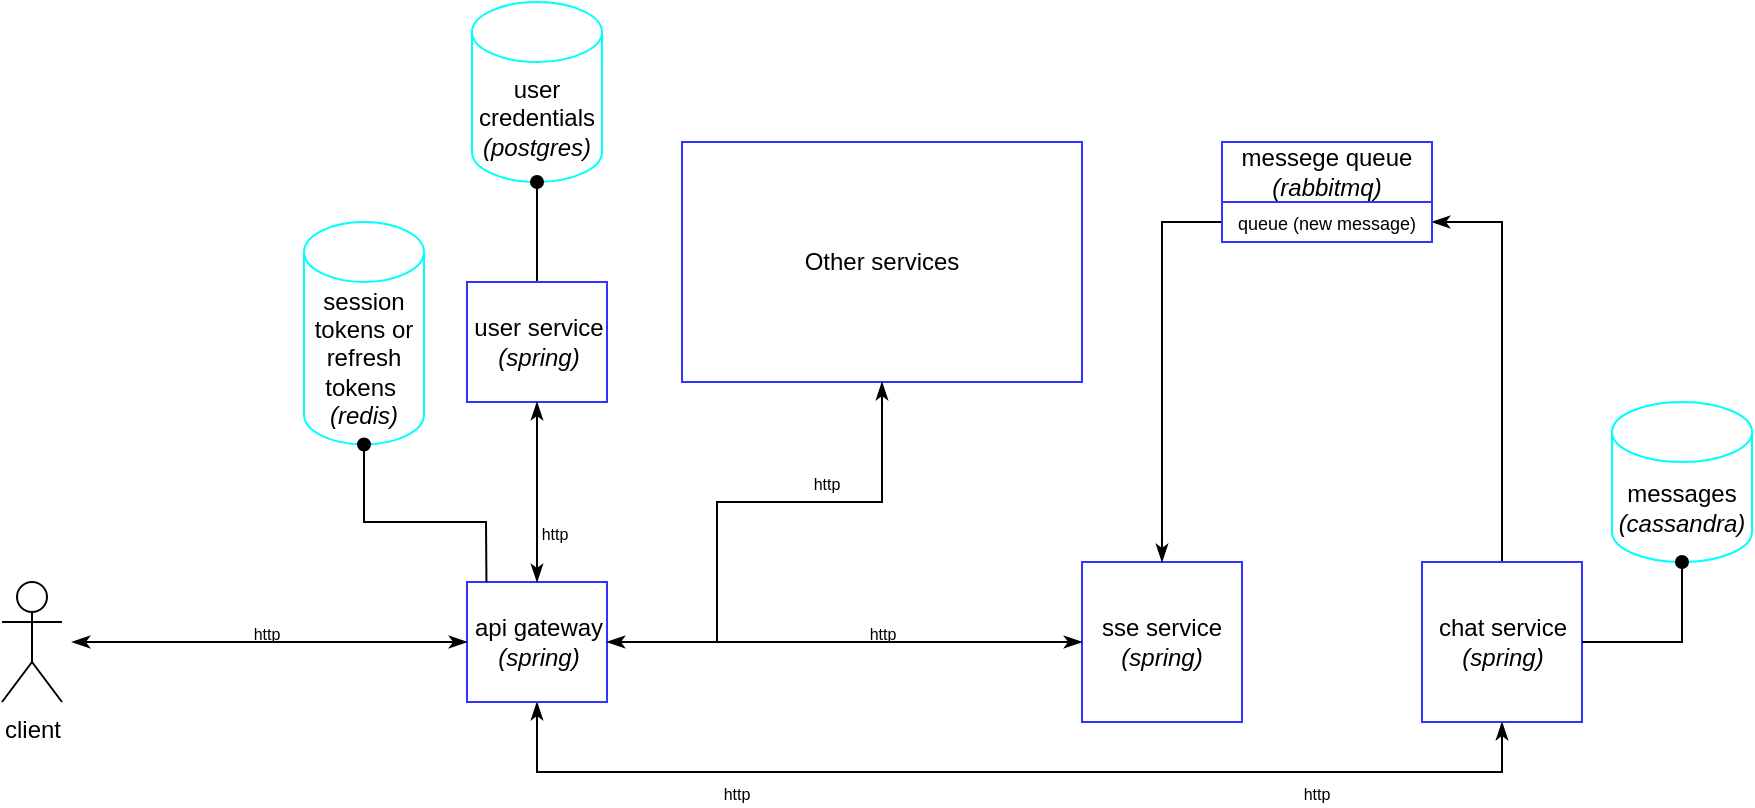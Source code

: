 <mxfile version="21.3.7" type="device">
  <diagram id="yY089J-aIF6e-MrQwjvt" name="Страница 1">
    <mxGraphModel dx="757" dy="681" grid="1" gridSize="10" guides="1" tooltips="1" connect="1" arrows="1" fold="1" page="1" pageScale="1" pageWidth="1169" pageHeight="827" math="0" shadow="0">
      <root>
        <mxCell id="0" />
        <mxCell id="1" parent="0" />
        <mxCell id="3FGFGwQInpcxt64Ezk21-3" style="edgeStyle=orthogonalEdgeStyle;rounded=0;orthogonalLoop=1;jettySize=auto;html=1;entryX=0.5;entryY=1;entryDx=0;entryDy=0;startArrow=classicThin;startFill=1;endArrow=classicThin;endFill=1;exitX=0.5;exitY=1;exitDx=0;exitDy=0;" parent="1" source="ISTWP1qSsfGEcgpO0xII-3" target="ISTWP1qSsfGEcgpO0xII-4" edge="1">
          <mxGeometry relative="1" as="geometry">
            <Array as="points">
              <mxPoint x="393" y="595" />
              <mxPoint x="875" y="595" />
            </Array>
            <mxPoint x="390" y="590" as="sourcePoint" />
          </mxGeometry>
        </mxCell>
        <mxCell id="ISTWP1qSsfGEcgpO0xII-3" value="api gateway&lt;br&gt;&lt;i&gt;(spring)&lt;/i&gt;" style="html=1;strokeColor=#3333FF;" parent="1" vertex="1">
          <mxGeometry x="357.5" y="500" width="70" height="60" as="geometry" />
        </mxCell>
        <mxCell id="3FGFGwQInpcxt64Ezk21-5" style="edgeStyle=orthogonalEdgeStyle;rounded=0;orthogonalLoop=1;jettySize=auto;html=1;exitX=0.5;exitY=0;exitDx=0;exitDy=0;endArrow=classicThin;endFill=1;entryX=1;entryY=0.5;entryDx=0;entryDy=0;" parent="1" source="ISTWP1qSsfGEcgpO0xII-4" target="ISTWP1qSsfGEcgpO0xII-30" edge="1">
          <mxGeometry relative="1" as="geometry">
            <mxPoint x="875" y="320" as="targetPoint" />
          </mxGeometry>
        </mxCell>
        <mxCell id="ISTWP1qSsfGEcgpO0xII-4" value="chat service&lt;br&gt;&lt;i style=&quot;&quot;&gt;(spring)&lt;/i&gt;" style="html=1;strokeColor=#3333FF;" parent="1" vertex="1">
          <mxGeometry x="835" y="490" width="80" height="80" as="geometry" />
        </mxCell>
        <mxCell id="ISTWP1qSsfGEcgpO0xII-5" value="user credentials&lt;br&gt;&lt;i&gt;(postgres)&lt;/i&gt;" style="shape=cylinder3;whiteSpace=wrap;html=1;boundedLbl=1;backgroundOutline=1;size=15;strokeColor=#00FFFF;" parent="1" vertex="1">
          <mxGeometry x="360" y="210" width="65" height="90" as="geometry" />
        </mxCell>
        <mxCell id="ISTWP1qSsfGEcgpO0xII-6" value="messages&lt;br&gt;&lt;i&gt;(cassandra)&lt;/i&gt;" style="shape=cylinder3;whiteSpace=wrap;html=1;boundedLbl=1;backgroundOutline=1;size=15;strokeColor=#00FFFF;" parent="1" vertex="1">
          <mxGeometry x="930" y="410" width="70" height="80" as="geometry" />
        </mxCell>
        <mxCell id="ISTWP1qSsfGEcgpO0xII-12" value="" style="endArrow=oval;startArrow=none;html=1;rounded=0;exitX=1;exitY=0.5;exitDx=0;exitDy=0;entryX=0.5;entryY=1;entryDx=0;entryDy=0;entryPerimeter=0;startFill=0;endFill=1;" parent="1" source="ISTWP1qSsfGEcgpO0xII-4" target="ISTWP1qSsfGEcgpO0xII-6" edge="1">
          <mxGeometry width="50" height="50" relative="1" as="geometry">
            <mxPoint x="985" y="705" as="sourcePoint" />
            <mxPoint x="995" y="520" as="targetPoint" />
            <Array as="points">
              <mxPoint x="965" y="530" />
            </Array>
          </mxGeometry>
        </mxCell>
        <mxCell id="ISTWP1qSsfGEcgpO0xII-13" value="sse service&lt;br&gt;&lt;i&gt;(spring)&lt;/i&gt;" style="whiteSpace=wrap;html=1;aspect=fixed;strokeColor=#3333FF;" parent="1" vertex="1">
          <mxGeometry x="665" y="490" width="80" height="80" as="geometry" />
        </mxCell>
        <mxCell id="ISTWP1qSsfGEcgpO0xII-19" value="messege queue&lt;br&gt;&lt;i&gt;(rabbitmq)&lt;/i&gt;" style="rounded=0;whiteSpace=wrap;html=1;strokeColor=#3333FF;" parent="1" vertex="1">
          <mxGeometry x="735" y="280" width="105" height="30" as="geometry" />
        </mxCell>
        <mxCell id="3FGFGwQInpcxt64Ezk21-7" style="edgeStyle=orthogonalEdgeStyle;rounded=0;orthogonalLoop=1;jettySize=auto;html=1;exitX=0;exitY=0.5;exitDx=0;exitDy=0;entryX=0.5;entryY=0;entryDx=0;entryDy=0;endArrow=classicThin;endFill=1;startArrow=none;startFill=0;" parent="1" source="ISTWP1qSsfGEcgpO0xII-30" target="ISTWP1qSsfGEcgpO0xII-13" edge="1">
          <mxGeometry relative="1" as="geometry">
            <mxPoint x="705" y="420" as="targetPoint" />
          </mxGeometry>
        </mxCell>
        <mxCell id="ISTWP1qSsfGEcgpO0xII-30" value="&lt;font style=&quot;font-size: 9px;&quot;&gt;queue (new message)&lt;/font&gt;" style="rounded=0;whiteSpace=wrap;html=1;strokeColor=#3333FF;" parent="1" vertex="1">
          <mxGeometry x="735" y="310" width="105" height="20" as="geometry" />
        </mxCell>
        <mxCell id="ISTWP1qSsfGEcgpO0xII-37" value="client" style="shape=umlActor;verticalLabelPosition=bottom;verticalAlign=top;html=1;outlineConnect=0;" parent="1" vertex="1">
          <mxGeometry x="125" y="499.99" width="30" height="60" as="geometry" />
        </mxCell>
        <mxCell id="ISTWP1qSsfGEcgpO0xII-40" value="" style="endArrow=classicThin;startArrow=classicThin;html=1;rounded=0;entryX=0;entryY=0.5;entryDx=0;entryDy=0;startFill=1;endFill=1;" parent="1" target="ISTWP1qSsfGEcgpO0xII-3" edge="1">
          <mxGeometry width="50" height="50" relative="1" as="geometry">
            <mxPoint x="160" y="530" as="sourcePoint" />
            <mxPoint x="705" y="470" as="targetPoint" />
          </mxGeometry>
        </mxCell>
        <mxCell id="kDBblpaenROU-72gEPN4-12" value="session tokens or refresh tokens&amp;nbsp;&lt;br&gt;&lt;i&gt;(redis)&lt;/i&gt;" style="shape=cylinder3;whiteSpace=wrap;html=1;boundedLbl=1;backgroundOutline=1;size=15;strokeColor=#00FFFF;" parent="1" vertex="1">
          <mxGeometry x="276" y="320" width="60" height="111.25" as="geometry" />
        </mxCell>
        <mxCell id="kDBblpaenROU-72gEPN4-13" value="" style="endArrow=oval;startArrow=none;html=1;rounded=0;entryX=0.5;entryY=1;entryDx=0;entryDy=0;entryPerimeter=0;exitX=0.139;exitY=0.002;exitDx=0;exitDy=0;startFill=0;endFill=1;exitPerimeter=0;" parent="1" source="ISTWP1qSsfGEcgpO0xII-3" target="kDBblpaenROU-72gEPN4-12" edge="1">
          <mxGeometry width="50" height="50" relative="1" as="geometry">
            <mxPoint x="360" y="366.25" as="sourcePoint" />
            <mxPoint x="765" y="480" as="targetPoint" />
            <Array as="points">
              <mxPoint x="367" y="470" />
              <mxPoint x="306" y="470" />
            </Array>
          </mxGeometry>
        </mxCell>
        <mxCell id="kDBblpaenROU-72gEPN4-20" value="Other services" style="rounded=0;whiteSpace=wrap;html=1;strokeColor=#3333FF;" parent="1" vertex="1">
          <mxGeometry x="465" y="280" width="200" height="120" as="geometry" />
        </mxCell>
        <mxCell id="kDBblpaenROU-72gEPN4-41" style="edgeStyle=orthogonalEdgeStyle;rounded=0;orthogonalLoop=1;jettySize=auto;html=1;exitX=0;exitY=0.5;exitDx=0;exitDy=0;entryX=1;entryY=0.5;entryDx=0;entryDy=0;endArrow=classicThin;endFill=1;startArrow=classicThin;startFill=1;" parent="1" source="ISTWP1qSsfGEcgpO0xII-13" target="ISTWP1qSsfGEcgpO0xII-3" edge="1">
          <mxGeometry relative="1" as="geometry">
            <mxPoint x="635" y="544" as="targetPoint" />
            <mxPoint x="545" y="530" as="sourcePoint" />
          </mxGeometry>
        </mxCell>
        <mxCell id="kDBblpaenROU-72gEPN4-46" value="&lt;font style=&quot;font-size: 8px;&quot;&gt;http&lt;/font&gt;" style="text;html=1;strokeColor=none;fillColor=none;align=center;verticalAlign=middle;whiteSpace=wrap;rounded=0;" parent="1" vertex="1">
          <mxGeometry x="557.5" y="519.75" width="15" height="10" as="geometry" />
        </mxCell>
        <mxCell id="kDBblpaenROU-72gEPN4-50" value="&lt;font style=&quot;font-size: 8px;&quot;&gt;http&lt;/font&gt;" style="text;html=1;strokeColor=none;fillColor=none;align=center;verticalAlign=middle;whiteSpace=wrap;rounded=0;rotation=0;" parent="1" vertex="1">
          <mxGeometry x="530" y="445" width="15" height="10" as="geometry" />
        </mxCell>
        <mxCell id="kDBblpaenROU-72gEPN4-51" value="&lt;font style=&quot;font-size: 8px;&quot;&gt;http&lt;/font&gt;" style="text;html=1;strokeColor=none;fillColor=none;align=center;verticalAlign=middle;whiteSpace=wrap;rounded=0;" parent="1" vertex="1">
          <mxGeometry x="250" y="519.75" width="15" height="10" as="geometry" />
        </mxCell>
        <mxCell id="fZNa2OlM_59kd07LReQJ-6" value="" style="endArrow=classicThin;html=1;rounded=0;entryX=0.5;entryY=1;entryDx=0;entryDy=0;startArrow=none;startFill=0;endFill=1;" parent="1" target="kDBblpaenROU-72gEPN4-20" edge="1">
          <mxGeometry width="50" height="50" relative="1" as="geometry">
            <mxPoint x="482.5" y="530" as="sourcePoint" />
            <mxPoint x="543.13" y="460" as="targetPoint" />
            <Array as="points">
              <mxPoint x="482.5" y="460" />
              <mxPoint x="565" y="460" />
            </Array>
          </mxGeometry>
        </mxCell>
        <mxCell id="3FGFGwQInpcxt64Ezk21-9" value="&lt;font style=&quot;font-size: 8px;&quot;&gt;http&lt;/font&gt;" style="text;html=1;strokeColor=none;fillColor=none;align=center;verticalAlign=middle;whiteSpace=wrap;rounded=0;" parent="1" vertex="1">
          <mxGeometry x="485" y="600" width="15" height="10" as="geometry" />
        </mxCell>
        <mxCell id="3FGFGwQInpcxt64Ezk21-10" value="&lt;font style=&quot;font-size: 8px;&quot;&gt;http&lt;/font&gt;" style="text;html=1;strokeColor=none;fillColor=none;align=center;verticalAlign=middle;whiteSpace=wrap;rounded=0;" parent="1" vertex="1">
          <mxGeometry x="775" y="600" width="15" height="10" as="geometry" />
        </mxCell>
        <mxCell id="FWDkpfIc_kf_TAcyv8ec-4" style="edgeStyle=orthogonalEdgeStyle;rounded=0;orthogonalLoop=1;jettySize=auto;html=1;exitX=0.5;exitY=0;exitDx=0;exitDy=0;entryX=0.5;entryY=1;entryDx=0;entryDy=0;entryPerimeter=0;startArrow=none;startFill=0;endArrow=oval;endFill=1;" parent="1" source="FWDkpfIc_kf_TAcyv8ec-2" target="ISTWP1qSsfGEcgpO0xII-5" edge="1">
          <mxGeometry relative="1" as="geometry" />
        </mxCell>
        <mxCell id="FWDkpfIc_kf_TAcyv8ec-2" value="user service&lt;br&gt;&lt;i&gt;(spring)&lt;/i&gt;" style="html=1;strokeColor=#3333FF;" parent="1" vertex="1">
          <mxGeometry x="357.5" y="350" width="70" height="60" as="geometry" />
        </mxCell>
        <mxCell id="FWDkpfIc_kf_TAcyv8ec-6" value="" style="edgeStyle=orthogonalEdgeStyle;rounded=0;orthogonalLoop=1;jettySize=auto;html=1;exitX=0.5;exitY=0;exitDx=0;exitDy=0;entryX=0.5;entryY=1;entryDx=0;entryDy=0;startArrow=classicThin;startFill=1;endArrow=classicThin;endFill=1;" parent="1" source="ISTWP1qSsfGEcgpO0xII-3" target="FWDkpfIc_kf_TAcyv8ec-2" edge="1">
          <mxGeometry relative="1" as="geometry">
            <mxPoint x="380" y="500" as="sourcePoint" />
            <mxPoint x="392.5" y="450" as="targetPoint" />
          </mxGeometry>
        </mxCell>
        <mxCell id="FWDkpfIc_kf_TAcyv8ec-7" value="&lt;font style=&quot;font-size: 8px;&quot;&gt;http&lt;/font&gt;" style="text;html=1;strokeColor=none;fillColor=none;align=center;verticalAlign=middle;whiteSpace=wrap;rounded=0;" parent="1" vertex="1">
          <mxGeometry x="394" y="470" width="15" height="10" as="geometry" />
        </mxCell>
      </root>
    </mxGraphModel>
  </diagram>
</mxfile>
